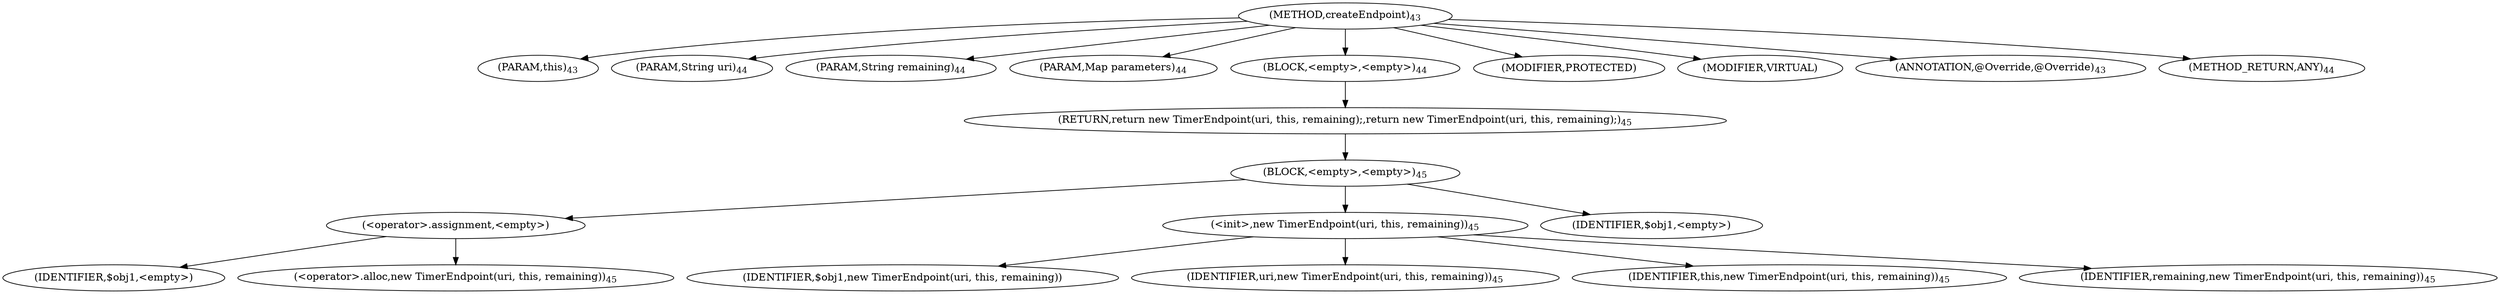 digraph "createEndpoint" {  
"37" [label = <(METHOD,createEndpoint)<SUB>43</SUB>> ]
"4" [label = <(PARAM,this)<SUB>43</SUB>> ]
"38" [label = <(PARAM,String uri)<SUB>44</SUB>> ]
"39" [label = <(PARAM,String remaining)<SUB>44</SUB>> ]
"40" [label = <(PARAM,Map parameters)<SUB>44</SUB>> ]
"41" [label = <(BLOCK,&lt;empty&gt;,&lt;empty&gt;)<SUB>44</SUB>> ]
"42" [label = <(RETURN,return new TimerEndpoint(uri, this, remaining);,return new TimerEndpoint(uri, this, remaining);)<SUB>45</SUB>> ]
"43" [label = <(BLOCK,&lt;empty&gt;,&lt;empty&gt;)<SUB>45</SUB>> ]
"44" [label = <(&lt;operator&gt;.assignment,&lt;empty&gt;)> ]
"45" [label = <(IDENTIFIER,$obj1,&lt;empty&gt;)> ]
"46" [label = <(&lt;operator&gt;.alloc,new TimerEndpoint(uri, this, remaining))<SUB>45</SUB>> ]
"47" [label = <(&lt;init&gt;,new TimerEndpoint(uri, this, remaining))<SUB>45</SUB>> ]
"48" [label = <(IDENTIFIER,$obj1,new TimerEndpoint(uri, this, remaining))> ]
"49" [label = <(IDENTIFIER,uri,new TimerEndpoint(uri, this, remaining))<SUB>45</SUB>> ]
"3" [label = <(IDENTIFIER,this,new TimerEndpoint(uri, this, remaining))<SUB>45</SUB>> ]
"50" [label = <(IDENTIFIER,remaining,new TimerEndpoint(uri, this, remaining))<SUB>45</SUB>> ]
"51" [label = <(IDENTIFIER,$obj1,&lt;empty&gt;)> ]
"52" [label = <(MODIFIER,PROTECTED)> ]
"53" [label = <(MODIFIER,VIRTUAL)> ]
"54" [label = <(ANNOTATION,@Override,@Override)<SUB>43</SUB>> ]
"55" [label = <(METHOD_RETURN,ANY)<SUB>44</SUB>> ]
  "37" -> "4" 
  "37" -> "38" 
  "37" -> "39" 
  "37" -> "40" 
  "37" -> "41" 
  "37" -> "52" 
  "37" -> "53" 
  "37" -> "54" 
  "37" -> "55" 
  "41" -> "42" 
  "42" -> "43" 
  "43" -> "44" 
  "43" -> "47" 
  "43" -> "51" 
  "44" -> "45" 
  "44" -> "46" 
  "47" -> "48" 
  "47" -> "49" 
  "47" -> "3" 
  "47" -> "50" 
}
